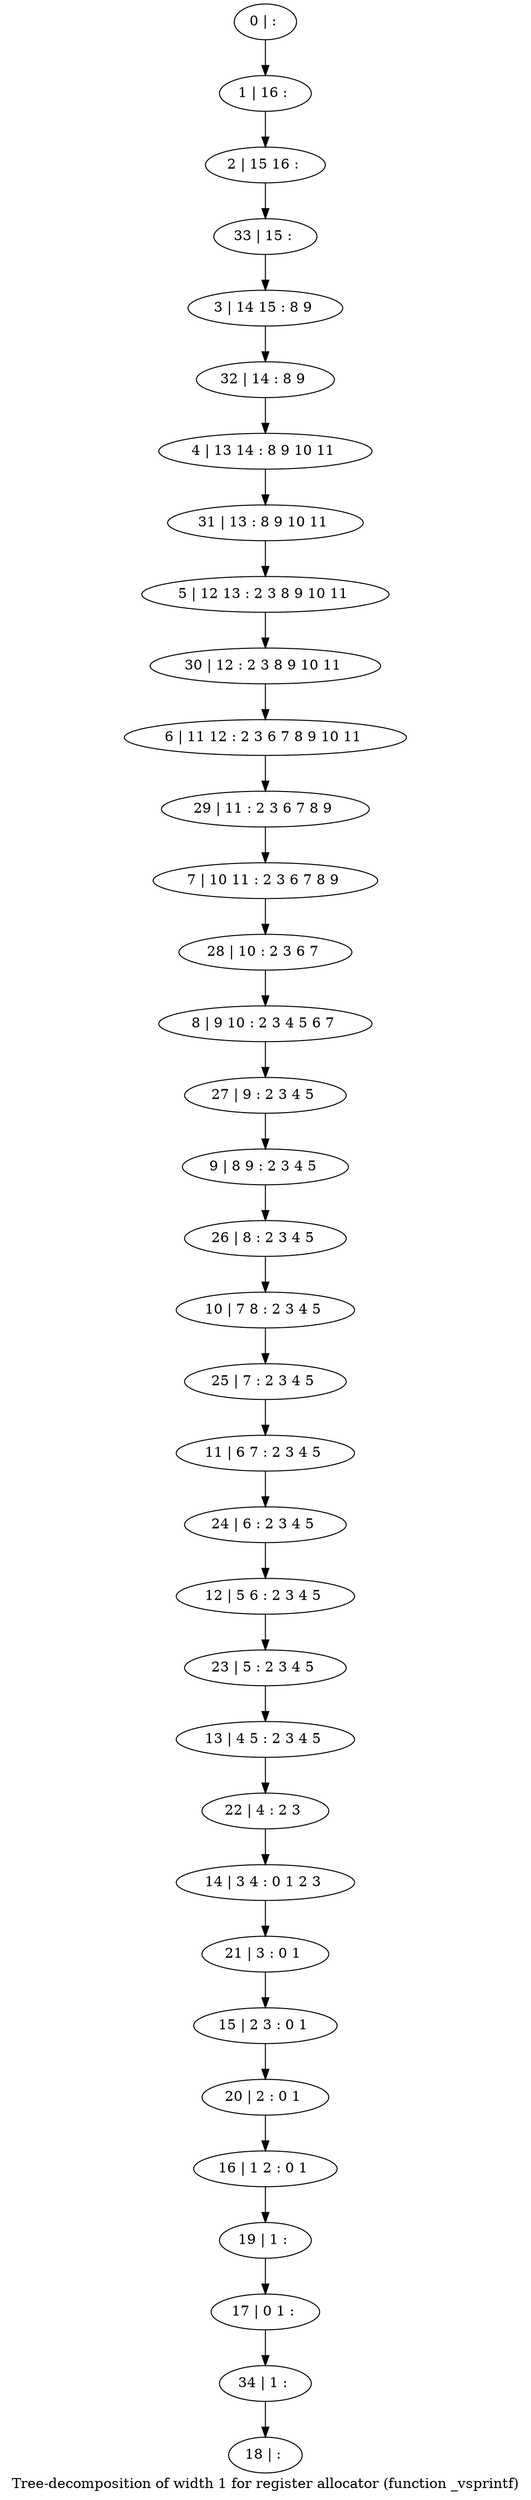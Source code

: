 digraph G {
graph [label="Tree-decomposition of width 1 for register allocator (function _vsprintf)"]
0[label="0 | : "];
1[label="1 | 16 : "];
2[label="2 | 15 16 : "];
3[label="3 | 14 15 : 8 9 "];
4[label="4 | 13 14 : 8 9 10 11 "];
5[label="5 | 12 13 : 2 3 8 9 10 11 "];
6[label="6 | 11 12 : 2 3 6 7 8 9 10 11 "];
7[label="7 | 10 11 : 2 3 6 7 8 9 "];
8[label="8 | 9 10 : 2 3 4 5 6 7 "];
9[label="9 | 8 9 : 2 3 4 5 "];
10[label="10 | 7 8 : 2 3 4 5 "];
11[label="11 | 6 7 : 2 3 4 5 "];
12[label="12 | 5 6 : 2 3 4 5 "];
13[label="13 | 4 5 : 2 3 4 5 "];
14[label="14 | 3 4 : 0 1 2 3 "];
15[label="15 | 2 3 : 0 1 "];
16[label="16 | 1 2 : 0 1 "];
17[label="17 | 0 1 : "];
18[label="18 | : "];
19[label="19 | 1 : "];
20[label="20 | 2 : 0 1 "];
21[label="21 | 3 : 0 1 "];
22[label="22 | 4 : 2 3 "];
23[label="23 | 5 : 2 3 4 5 "];
24[label="24 | 6 : 2 3 4 5 "];
25[label="25 | 7 : 2 3 4 5 "];
26[label="26 | 8 : 2 3 4 5 "];
27[label="27 | 9 : 2 3 4 5 "];
28[label="28 | 10 : 2 3 6 7 "];
29[label="29 | 11 : 2 3 6 7 8 9 "];
30[label="30 | 12 : 2 3 8 9 10 11 "];
31[label="31 | 13 : 8 9 10 11 "];
32[label="32 | 14 : 8 9 "];
33[label="33 | 15 : "];
34[label="34 | 1 : "];
0->1 ;
1->2 ;
19->17 ;
16->19 ;
20->16 ;
15->20 ;
21->15 ;
14->21 ;
22->14 ;
13->22 ;
23->13 ;
12->23 ;
24->12 ;
11->24 ;
25->11 ;
10->25 ;
26->10 ;
9->26 ;
27->9 ;
8->27 ;
28->8 ;
7->28 ;
29->7 ;
6->29 ;
30->6 ;
5->30 ;
31->5 ;
4->31 ;
32->4 ;
3->32 ;
33->3 ;
2->33 ;
34->18 ;
17->34 ;
}
